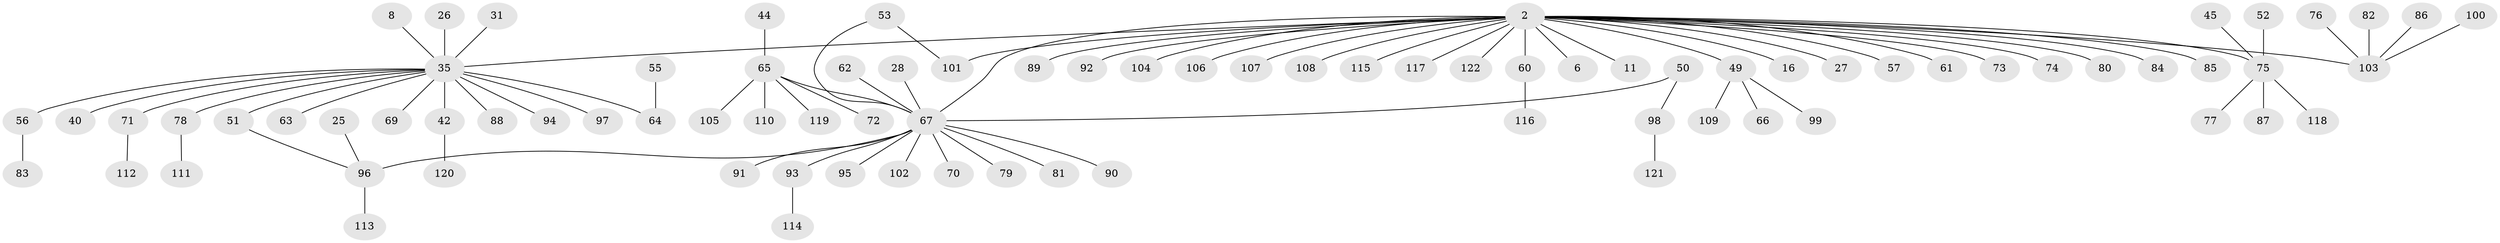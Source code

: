 // original degree distribution, {12: 0.00819672131147541, 19: 0.00819672131147541, 6: 0.02459016393442623, 2: 0.1557377049180328, 13: 0.01639344262295082, 1: 0.680327868852459, 4: 0.04918032786885246, 5: 0.02459016393442623, 8: 0.00819672131147541, 3: 0.02459016393442623}
// Generated by graph-tools (version 1.1) at 2025/51/03/04/25 21:51:57]
// undirected, 85 vertices, 86 edges
graph export_dot {
graph [start="1"]
  node [color=gray90,style=filled];
  2 [super="+1"];
  6;
  8;
  11;
  16;
  25;
  26;
  27;
  28;
  31;
  35 [super="+12+24"];
  40;
  42;
  44;
  45;
  49 [super="+33"];
  50;
  51;
  52;
  53;
  55;
  56 [super="+48"];
  57;
  60 [super="+30"];
  61;
  62;
  63;
  64 [super="+37"];
  65 [super="+38+43+58"];
  66;
  67 [super="+5+15+18"];
  69;
  70;
  71;
  72;
  73;
  74;
  75 [super="+47+17+20+23+29+34+41"];
  76;
  77;
  78 [super="+68"];
  79;
  80 [super="+22+36+39"];
  81;
  82;
  83;
  84;
  85;
  86;
  87;
  88;
  89;
  90;
  91;
  92;
  93;
  94;
  95;
  96 [super="+59+21"];
  97;
  98;
  99;
  100;
  101;
  102;
  103 [super="+54+46"];
  104;
  105;
  106;
  107;
  108 [super="+13"];
  109;
  110;
  111;
  112;
  113;
  114;
  115 [super="+4"];
  116;
  117;
  118;
  119;
  120;
  121;
  122;
  2 -- 11;
  2 -- 27;
  2 -- 35 [weight=3];
  2 -- 74;
  2 -- 85;
  2 -- 89;
  2 -- 101;
  2 -- 104;
  2 -- 107;
  2 -- 122;
  2 -- 6;
  2 -- 73;
  2 -- 106;
  2 -- 16;
  2 -- 84;
  2 -- 117;
  2 -- 57;
  2 -- 92;
  2 -- 61;
  2 -- 67;
  2 -- 75;
  2 -- 115;
  2 -- 103;
  2 -- 108;
  2 -- 80;
  2 -- 60;
  2 -- 49;
  8 -- 35;
  25 -- 96;
  26 -- 35;
  28 -- 67;
  31 -- 35;
  35 -- 40;
  35 -- 69;
  35 -- 64;
  35 -- 97;
  35 -- 71;
  35 -- 42;
  35 -- 51;
  35 -- 56;
  35 -- 88;
  35 -- 63;
  35 -- 94;
  35 -- 78;
  42 -- 120;
  44 -- 65;
  45 -- 75;
  49 -- 66;
  49 -- 99;
  49 -- 109;
  50 -- 98;
  50 -- 67;
  51 -- 96;
  52 -- 75;
  53 -- 101;
  53 -- 67;
  55 -- 64;
  56 -- 83;
  60 -- 116;
  62 -- 67;
  65 -- 67;
  65 -- 72;
  65 -- 105;
  65 -- 119;
  65 -- 110;
  67 -- 70;
  67 -- 79;
  67 -- 81;
  67 -- 90;
  67 -- 95;
  67 -- 96 [weight=2];
  67 -- 102;
  67 -- 91;
  67 -- 93;
  71 -- 112;
  75 -- 77;
  75 -- 118;
  75 -- 87;
  76 -- 103;
  78 -- 111;
  82 -- 103;
  86 -- 103;
  93 -- 114;
  96 -- 113;
  98 -- 121;
  100 -- 103;
}
